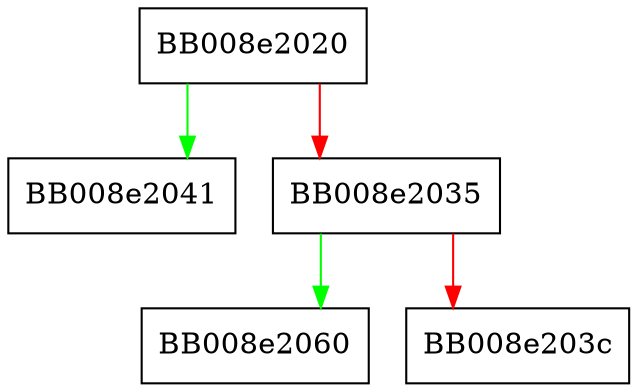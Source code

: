 digraph context_reuse {
  node [shape="box"];
  graph [splines=ortho];
  BB008e2020 -> BB008e2041 [color="green"];
  BB008e2020 -> BB008e2035 [color="red"];
  BB008e2035 -> BB008e2060 [color="green"];
  BB008e2035 -> BB008e203c [color="red"];
}